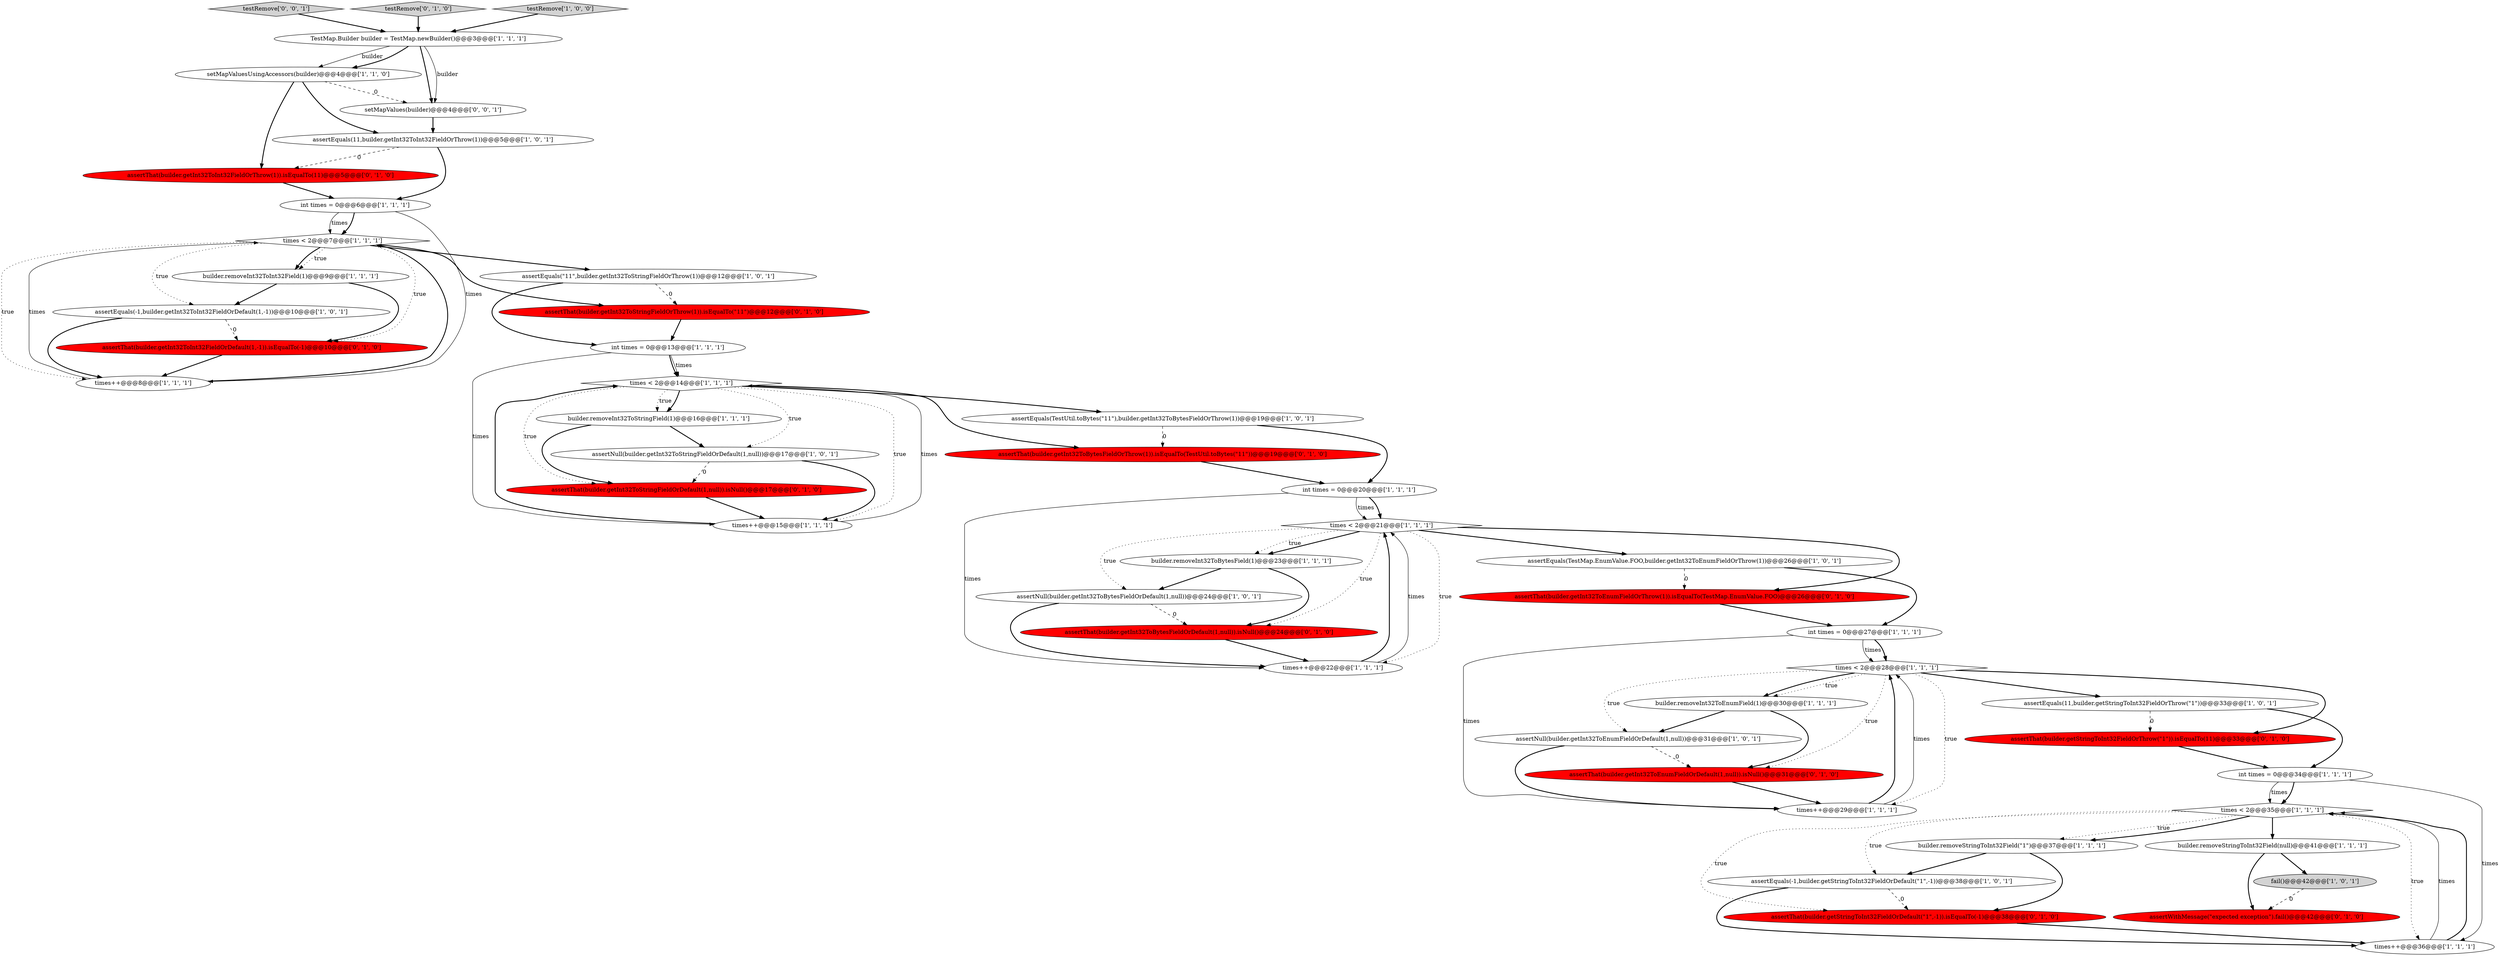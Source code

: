 digraph {
6 [style = filled, label = "fail()@@@42@@@['1', '0', '1']", fillcolor = lightgray, shape = ellipse image = "AAA0AAABBB1BBB"];
3 [style = filled, label = "builder.removeStringToInt32Field(\"1\")@@@37@@@['1', '1', '1']", fillcolor = white, shape = ellipse image = "AAA0AAABBB1BBB"];
30 [style = filled, label = "assertEquals(TestUtil.toBytes(\"11\"),builder.getInt32ToBytesFieldOrThrow(1))@@@19@@@['1', '0', '1']", fillcolor = white, shape = ellipse image = "AAA0AAABBB1BBB"];
9 [style = filled, label = "assertEquals(-1,builder.getStringToInt32FieldOrDefault(\"1\",-1))@@@38@@@['1', '0', '1']", fillcolor = white, shape = ellipse image = "AAA0AAABBB1BBB"];
40 [style = filled, label = "assertThat(builder.getInt32ToInt32FieldOrThrow(1)).isEqualTo(11)@@@5@@@['0', '1', '0']", fillcolor = red, shape = ellipse image = "AAA1AAABBB2BBB"];
8 [style = filled, label = "int times = 0@@@20@@@['1', '1', '1']", fillcolor = white, shape = ellipse image = "AAA0AAABBB1BBB"];
10 [style = filled, label = "times < 2@@@14@@@['1', '1', '1']", fillcolor = white, shape = diamond image = "AAA0AAABBB1BBB"];
47 [style = filled, label = "testRemove['0', '0', '1']", fillcolor = lightgray, shape = diamond image = "AAA0AAABBB3BBB"];
35 [style = filled, label = "assertThat(builder.getInt32ToEnumFieldOrDefault(1,null)).isNull()@@@31@@@['0', '1', '0']", fillcolor = red, shape = ellipse image = "AAA1AAABBB2BBB"];
23 [style = filled, label = "times < 2@@@7@@@['1', '1', '1']", fillcolor = white, shape = diamond image = "AAA0AAABBB1BBB"];
25 [style = filled, label = "TestMap.Builder builder = TestMap.newBuilder()@@@3@@@['1', '1', '1']", fillcolor = white, shape = ellipse image = "AAA0AAABBB1BBB"];
38 [style = filled, label = "assertThat(builder.getInt32ToBytesFieldOrThrow(1)).isEqualTo(TestUtil.toBytes(\"11\"))@@@19@@@['0', '1', '0']", fillcolor = red, shape = ellipse image = "AAA1AAABBB2BBB"];
13 [style = filled, label = "setMapValuesUsingAccessors(builder)@@@4@@@['1', '1', '0']", fillcolor = white, shape = ellipse image = "AAA0AAABBB1BBB"];
34 [style = filled, label = "times < 2@@@21@@@['1', '1', '1']", fillcolor = white, shape = diamond image = "AAA0AAABBB1BBB"];
27 [style = filled, label = "assertNull(builder.getInt32ToEnumFieldOrDefault(1,null))@@@31@@@['1', '0', '1']", fillcolor = white, shape = ellipse image = "AAA0AAABBB1BBB"];
15 [style = filled, label = "assertEquals(11,builder.getInt32ToInt32FieldOrThrow(1))@@@5@@@['1', '0', '1']", fillcolor = white, shape = ellipse image = "AAA0AAABBB1BBB"];
22 [style = filled, label = "int times = 0@@@27@@@['1', '1', '1']", fillcolor = white, shape = ellipse image = "AAA0AAABBB1BBB"];
41 [style = filled, label = "assertThat(builder.getStringToInt32FieldOrThrow(\"1\")).isEqualTo(11)@@@33@@@['0', '1', '0']", fillcolor = red, shape = ellipse image = "AAA1AAABBB2BBB"];
28 [style = filled, label = "int times = 0@@@34@@@['1', '1', '1']", fillcolor = white, shape = ellipse image = "AAA0AAABBB1BBB"];
39 [style = filled, label = "assertThat(builder.getInt32ToEnumFieldOrThrow(1)).isEqualTo(TestMap.EnumValue.FOO)@@@26@@@['0', '1', '0']", fillcolor = red, shape = ellipse image = "AAA1AAABBB2BBB"];
37 [style = filled, label = "testRemove['0', '1', '0']", fillcolor = lightgray, shape = diamond image = "AAA0AAABBB2BBB"];
19 [style = filled, label = "assertNull(builder.getInt32ToBytesFieldOrDefault(1,null))@@@24@@@['1', '0', '1']", fillcolor = white, shape = ellipse image = "AAA0AAABBB1BBB"];
16 [style = filled, label = "int times = 0@@@6@@@['1', '1', '1']", fillcolor = white, shape = ellipse image = "AAA0AAABBB1BBB"];
45 [style = filled, label = "assertThat(builder.getInt32ToStringFieldOrDefault(1,null)).isNull()@@@17@@@['0', '1', '0']", fillcolor = red, shape = ellipse image = "AAA1AAABBB2BBB"];
31 [style = filled, label = "times < 2@@@35@@@['1', '1', '1']", fillcolor = white, shape = diamond image = "AAA0AAABBB1BBB"];
29 [style = filled, label = "times++@@@22@@@['1', '1', '1']", fillcolor = white, shape = ellipse image = "AAA0AAABBB1BBB"];
17 [style = filled, label = "builder.removeInt32ToStringField(1)@@@16@@@['1', '1', '1']", fillcolor = white, shape = ellipse image = "AAA0AAABBB1BBB"];
24 [style = filled, label = "assertEquals(\"11\",builder.getInt32ToStringFieldOrThrow(1))@@@12@@@['1', '0', '1']", fillcolor = white, shape = ellipse image = "AAA0AAABBB1BBB"];
7 [style = filled, label = "testRemove['1', '0', '0']", fillcolor = lightgray, shape = diamond image = "AAA0AAABBB1BBB"];
20 [style = filled, label = "assertEquals(TestMap.EnumValue.FOO,builder.getInt32ToEnumFieldOrThrow(1))@@@26@@@['1', '0', '1']", fillcolor = white, shape = ellipse image = "AAA0AAABBB1BBB"];
33 [style = filled, label = "times < 2@@@28@@@['1', '1', '1']", fillcolor = white, shape = diamond image = "AAA0AAABBB1BBB"];
18 [style = filled, label = "times++@@@15@@@['1', '1', '1']", fillcolor = white, shape = ellipse image = "AAA0AAABBB1BBB"];
26 [style = filled, label = "assertNull(builder.getInt32ToStringFieldOrDefault(1,null))@@@17@@@['1', '0', '1']", fillcolor = white, shape = ellipse image = "AAA0AAABBB1BBB"];
0 [style = filled, label = "times++@@@29@@@['1', '1', '1']", fillcolor = white, shape = ellipse image = "AAA0AAABBB1BBB"];
12 [style = filled, label = "times++@@@36@@@['1', '1', '1']", fillcolor = white, shape = ellipse image = "AAA0AAABBB1BBB"];
21 [style = filled, label = "builder.removeInt32ToBytesField(1)@@@23@@@['1', '1', '1']", fillcolor = white, shape = ellipse image = "AAA0AAABBB1BBB"];
36 [style = filled, label = "assertThat(builder.getStringToInt32FieldOrDefault(\"1\",-1)).isEqualTo(-1)@@@38@@@['0', '1', '0']", fillcolor = red, shape = ellipse image = "AAA1AAABBB2BBB"];
46 [style = filled, label = "assertThat(builder.getInt32ToStringFieldOrThrow(1)).isEqualTo(\"11\")@@@12@@@['0', '1', '0']", fillcolor = red, shape = ellipse image = "AAA1AAABBB2BBB"];
2 [style = filled, label = "builder.removeInt32ToEnumField(1)@@@30@@@['1', '1', '1']", fillcolor = white, shape = ellipse image = "AAA0AAABBB1BBB"];
5 [style = filled, label = "builder.removeInt32ToInt32Field(1)@@@9@@@['1', '1', '1']", fillcolor = white, shape = ellipse image = "AAA0AAABBB1BBB"];
11 [style = filled, label = "assertEquals(11,builder.getStringToInt32FieldOrThrow(\"1\"))@@@33@@@['1', '0', '1']", fillcolor = white, shape = ellipse image = "AAA0AAABBB1BBB"];
32 [style = filled, label = "builder.removeStringToInt32Field(null)@@@41@@@['1', '1', '1']", fillcolor = white, shape = ellipse image = "AAA0AAABBB1BBB"];
42 [style = filled, label = "assertThat(builder.getInt32ToInt32FieldOrDefault(1,-1)).isEqualTo(-1)@@@10@@@['0', '1', '0']", fillcolor = red, shape = ellipse image = "AAA1AAABBB2BBB"];
43 [style = filled, label = "assertThat(builder.getInt32ToBytesFieldOrDefault(1,null)).isNull()@@@24@@@['0', '1', '0']", fillcolor = red, shape = ellipse image = "AAA1AAABBB2BBB"];
44 [style = filled, label = "assertWithMessage(\"expected exception\").fail()@@@42@@@['0', '1', '0']", fillcolor = red, shape = ellipse image = "AAA1AAABBB2BBB"];
14 [style = filled, label = "int times = 0@@@13@@@['1', '1', '1']", fillcolor = white, shape = ellipse image = "AAA0AAABBB1BBB"];
48 [style = filled, label = "setMapValues(builder)@@@4@@@['0', '0', '1']", fillcolor = white, shape = ellipse image = "AAA0AAABBB3BBB"];
4 [style = filled, label = "assertEquals(-1,builder.getInt32ToInt32FieldOrDefault(1,-1))@@@10@@@['1', '0', '1']", fillcolor = white, shape = ellipse image = "AAA0AAABBB1BBB"];
1 [style = filled, label = "times++@@@8@@@['1', '1', '1']", fillcolor = white, shape = ellipse image = "AAA0AAABBB1BBB"];
9->36 [style = dashed, label="0"];
2->35 [style = bold, label=""];
28->12 [style = solid, label="times"];
34->20 [style = bold, label=""];
21->43 [style = bold, label=""];
22->33 [style = solid, label="times"];
23->5 [style = dotted, label="true"];
34->29 [style = dotted, label="true"];
8->29 [style = solid, label="times"];
17->45 [style = bold, label=""];
25->13 [style = solid, label="builder"];
14->18 [style = solid, label="times"];
10->17 [style = bold, label=""];
36->12 [style = bold, label=""];
29->34 [style = bold, label=""];
25->48 [style = bold, label=""];
15->40 [style = dashed, label="0"];
32->6 [style = bold, label=""];
1->23 [style = bold, label=""];
41->28 [style = bold, label=""];
34->43 [style = dotted, label="true"];
33->11 [style = bold, label=""];
3->36 [style = bold, label=""];
23->4 [style = dotted, label="true"];
33->35 [style = dotted, label="true"];
40->16 [style = bold, label=""];
33->2 [style = dotted, label="true"];
43->29 [style = bold, label=""];
42->1 [style = bold, label=""];
31->3 [style = dotted, label="true"];
31->9 [style = dotted, label="true"];
30->8 [style = bold, label=""];
20->39 [style = dashed, label="0"];
33->27 [style = dotted, label="true"];
31->12 [style = dotted, label="true"];
25->48 [style = solid, label="builder"];
18->10 [style = solid, label="times"];
10->18 [style = dotted, label="true"];
8->34 [style = bold, label=""];
11->28 [style = bold, label=""];
22->33 [style = bold, label=""];
29->34 [style = solid, label="times"];
21->19 [style = bold, label=""];
27->0 [style = bold, label=""];
26->45 [style = dashed, label="0"];
1->23 [style = solid, label="times"];
24->46 [style = dashed, label="0"];
16->1 [style = solid, label="times"];
14->10 [style = bold, label=""];
33->41 [style = bold, label=""];
13->40 [style = bold, label=""];
23->42 [style = dotted, label="true"];
39->22 [style = bold, label=""];
34->19 [style = dotted, label="true"];
35->0 [style = bold, label=""];
23->1 [style = dotted, label="true"];
47->25 [style = bold, label=""];
2->27 [style = bold, label=""];
46->14 [style = bold, label=""];
10->26 [style = dotted, label="true"];
13->15 [style = bold, label=""];
31->3 [style = bold, label=""];
14->10 [style = solid, label="times"];
12->31 [style = solid, label="times"];
12->31 [style = bold, label=""];
30->38 [style = dashed, label="0"];
33->0 [style = dotted, label="true"];
23->5 [style = bold, label=""];
19->29 [style = bold, label=""];
31->32 [style = bold, label=""];
28->31 [style = bold, label=""];
37->25 [style = bold, label=""];
10->45 [style = dotted, label="true"];
16->23 [style = bold, label=""];
13->48 [style = dashed, label="0"];
10->17 [style = dotted, label="true"];
3->9 [style = bold, label=""];
18->10 [style = bold, label=""];
8->34 [style = solid, label="times"];
5->4 [style = bold, label=""];
34->39 [style = bold, label=""];
32->44 [style = bold, label=""];
4->1 [style = bold, label=""];
9->12 [style = bold, label=""];
38->8 [style = bold, label=""];
10->30 [style = bold, label=""];
33->2 [style = bold, label=""];
34->21 [style = bold, label=""];
27->35 [style = dashed, label="0"];
10->38 [style = bold, label=""];
45->18 [style = bold, label=""];
34->21 [style = dotted, label="true"];
17->26 [style = bold, label=""];
25->13 [style = bold, label=""];
23->46 [style = bold, label=""];
15->16 [style = bold, label=""];
24->14 [style = bold, label=""];
20->22 [style = bold, label=""];
23->24 [style = bold, label=""];
22->0 [style = solid, label="times"];
16->23 [style = solid, label="times"];
0->33 [style = bold, label=""];
19->43 [style = dashed, label="0"];
48->15 [style = bold, label=""];
4->42 [style = dashed, label="0"];
11->41 [style = dashed, label="0"];
0->33 [style = solid, label="times"];
7->25 [style = bold, label=""];
5->42 [style = bold, label=""];
31->36 [style = dotted, label="true"];
6->44 [style = dashed, label="0"];
28->31 [style = solid, label="times"];
26->18 [style = bold, label=""];
}
